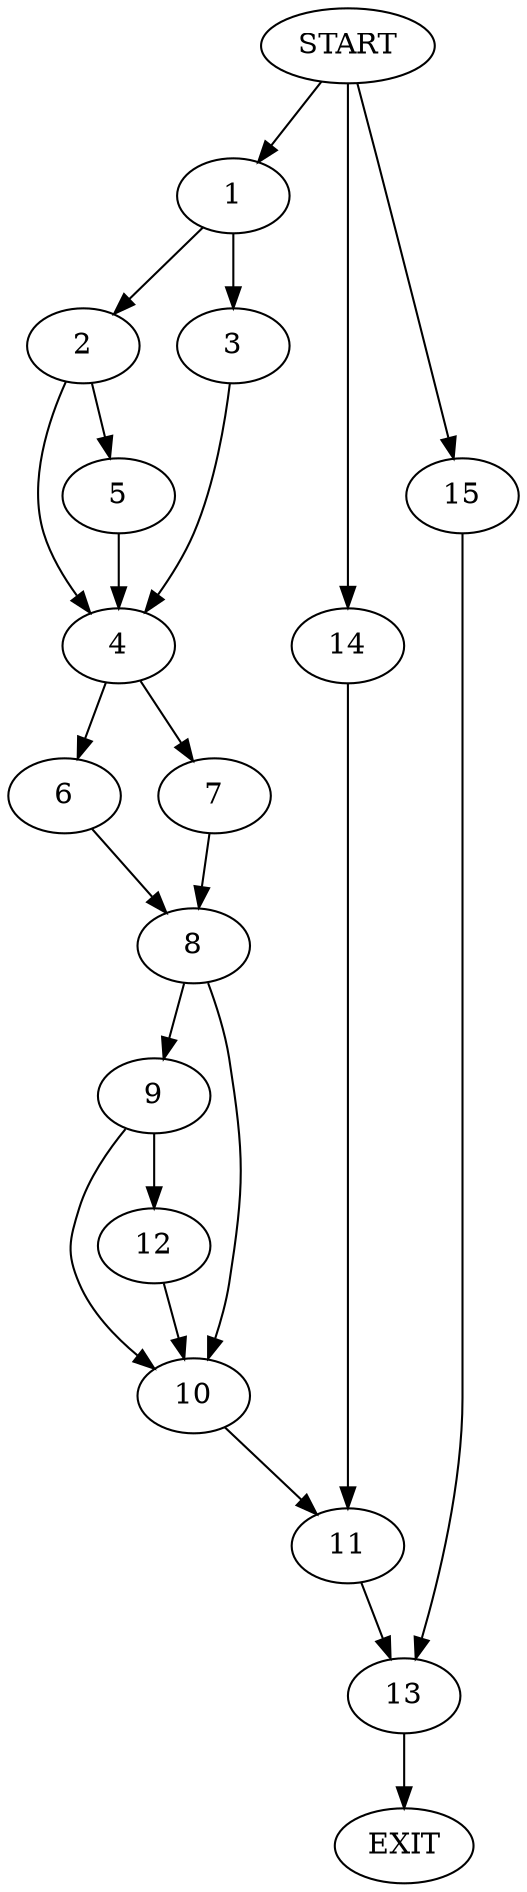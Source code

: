 digraph {
0 [label="START"]
16 [label="EXIT"]
0 -> 1
1 -> 2
1 -> 3
2 -> 4
2 -> 5
3 -> 4
4 -> 6
4 -> 7
5 -> 4
6 -> 8
7 -> 8
8 -> 9
8 -> 10
10 -> 11
9 -> 10
9 -> 12
12 -> 10
11 -> 13
0 -> 14
14 -> 11
13 -> 16
0 -> 15
15 -> 13
}
